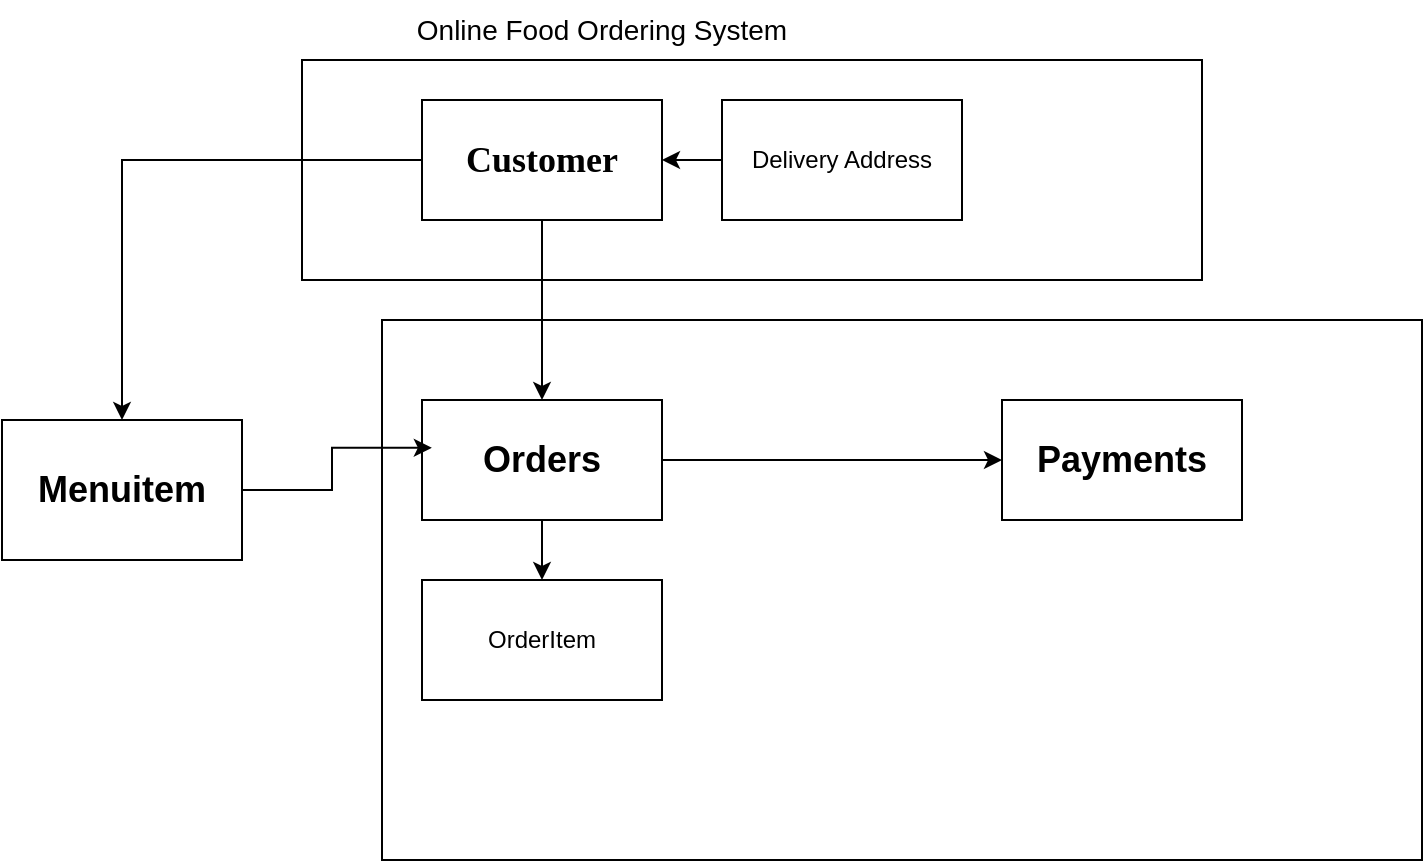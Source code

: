 <mxfile version="25.0.1">
  <diagram name="Page-1" id="5kGCat3fwyy2t_XIB7Cw">
    <mxGraphModel dx="1921" dy="438" grid="1" gridSize="10" guides="1" tooltips="1" connect="1" arrows="1" fold="1" page="1" pageScale="1" pageWidth="850" pageHeight="1100" math="0" shadow="0">
      <root>
        <mxCell id="0" />
        <mxCell id="1" parent="0" />
        <mxCell id="D19XEjsnY9w7vPdhSzOD-12" value="" style="rounded=0;whiteSpace=wrap;html=1;" vertex="1" parent="1">
          <mxGeometry x="60" y="70" width="450" height="110" as="geometry" />
        </mxCell>
        <mxCell id="D19XEjsnY9w7vPdhSzOD-5" value="" style="rounded=0;whiteSpace=wrap;html=1;" vertex="1" parent="1">
          <mxGeometry x="100" y="200" width="520" height="270" as="geometry" />
        </mxCell>
        <mxCell id="D19XEjsnY9w7vPdhSzOD-1" value="&lt;font style=&quot;font-size: 14px;&quot;&gt;Online Food Ordering System&lt;/font&gt;" style="text;html=1;align=center;verticalAlign=middle;whiteSpace=wrap;rounded=0;" vertex="1" parent="1">
          <mxGeometry x="40" y="40" width="340" height="30" as="geometry" />
        </mxCell>
        <mxCell id="D19XEjsnY9w7vPdhSzOD-6" style="edgeStyle=orthogonalEdgeStyle;rounded=0;orthogonalLoop=1;jettySize=auto;html=1;" edge="1" parent="1" source="D19XEjsnY9w7vPdhSzOD-2" target="D19XEjsnY9w7vPdhSzOD-3">
          <mxGeometry relative="1" as="geometry" />
        </mxCell>
        <mxCell id="D19XEjsnY9w7vPdhSzOD-17" style="edgeStyle=orthogonalEdgeStyle;rounded=0;orthogonalLoop=1;jettySize=auto;html=1;entryX=0.5;entryY=0;entryDx=0;entryDy=0;" edge="1" parent="1" source="D19XEjsnY9w7vPdhSzOD-2" target="D19XEjsnY9w7vPdhSzOD-4">
          <mxGeometry relative="1" as="geometry" />
        </mxCell>
        <mxCell id="D19XEjsnY9w7vPdhSzOD-2" value="&lt;h2&gt;&lt;font face=&quot;Georgia&quot;&gt;Customer&lt;/font&gt;&lt;/h2&gt;" style="rounded=0;whiteSpace=wrap;html=1;" vertex="1" parent="1">
          <mxGeometry x="120" y="90" width="120" height="60" as="geometry" />
        </mxCell>
        <mxCell id="D19XEjsnY9w7vPdhSzOD-9" style="edgeStyle=orthogonalEdgeStyle;rounded=0;orthogonalLoop=1;jettySize=auto;html=1;" edge="1" parent="1" source="D19XEjsnY9w7vPdhSzOD-3" target="D19XEjsnY9w7vPdhSzOD-8">
          <mxGeometry relative="1" as="geometry" />
        </mxCell>
        <mxCell id="D19XEjsnY9w7vPdhSzOD-16" style="edgeStyle=orthogonalEdgeStyle;rounded=0;orthogonalLoop=1;jettySize=auto;html=1;" edge="1" parent="1" source="D19XEjsnY9w7vPdhSzOD-3" target="D19XEjsnY9w7vPdhSzOD-15">
          <mxGeometry relative="1" as="geometry" />
        </mxCell>
        <mxCell id="D19XEjsnY9w7vPdhSzOD-3" value="&lt;h2&gt;Orders&lt;/h2&gt;" style="rounded=0;whiteSpace=wrap;html=1;" vertex="1" parent="1">
          <mxGeometry x="120" y="240" width="120" height="60" as="geometry" />
        </mxCell>
        <mxCell id="D19XEjsnY9w7vPdhSzOD-4" value="&lt;h2&gt;Menuitem&lt;/h2&gt;" style="rounded=0;whiteSpace=wrap;html=1;" vertex="1" parent="1">
          <mxGeometry x="-90" y="250" width="120" height="70" as="geometry" />
        </mxCell>
        <mxCell id="D19XEjsnY9w7vPdhSzOD-8" value="&lt;h2&gt;Payments&lt;/h2&gt;" style="rounded=0;whiteSpace=wrap;html=1;" vertex="1" parent="1">
          <mxGeometry x="410" y="240" width="120" height="60" as="geometry" />
        </mxCell>
        <mxCell id="D19XEjsnY9w7vPdhSzOD-11" style="edgeStyle=orthogonalEdgeStyle;rounded=0;orthogonalLoop=1;jettySize=auto;html=1;" edge="1" parent="1" source="D19XEjsnY9w7vPdhSzOD-10" target="D19XEjsnY9w7vPdhSzOD-2">
          <mxGeometry relative="1" as="geometry" />
        </mxCell>
        <mxCell id="D19XEjsnY9w7vPdhSzOD-10" value="Delivery Address" style="rounded=0;whiteSpace=wrap;html=1;" vertex="1" parent="1">
          <mxGeometry x="270" y="90" width="120" height="60" as="geometry" />
        </mxCell>
        <mxCell id="D19XEjsnY9w7vPdhSzOD-15" value="OrderItem" style="rounded=0;whiteSpace=wrap;html=1;" vertex="1" parent="1">
          <mxGeometry x="120" y="330" width="120" height="60" as="geometry" />
        </mxCell>
        <mxCell id="D19XEjsnY9w7vPdhSzOD-19" style="edgeStyle=orthogonalEdgeStyle;rounded=0;orthogonalLoop=1;jettySize=auto;html=1;exitX=1;exitY=0.5;exitDx=0;exitDy=0;entryX=0.041;entryY=0.398;entryDx=0;entryDy=0;entryPerimeter=0;" edge="1" parent="1" source="D19XEjsnY9w7vPdhSzOD-4" target="D19XEjsnY9w7vPdhSzOD-3">
          <mxGeometry relative="1" as="geometry" />
        </mxCell>
      </root>
    </mxGraphModel>
  </diagram>
</mxfile>
